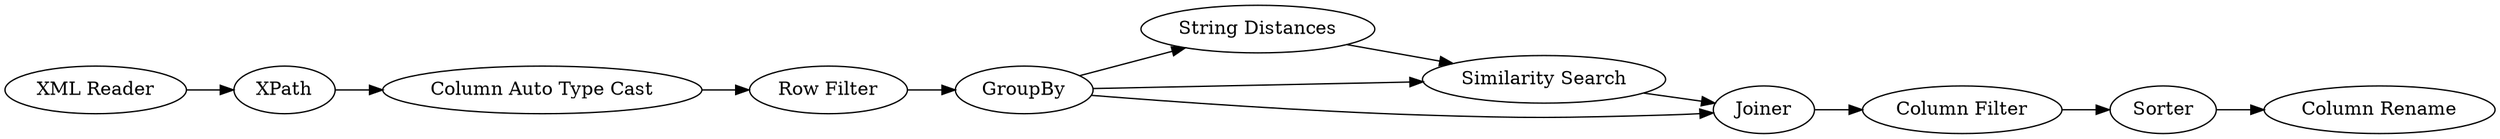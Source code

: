 digraph {
	12 -> 11
	7 -> 8
	1 -> 4
	4 -> 5
	10 -> 12
	8 -> 10
	6 -> 10
	6 -> 7
	5 -> 9
	11 -> 13
	9 -> 6
	6 -> 8
	5 [label="Column Auto Type Cast"]
	13 [label="Column Rename"]
	1 [label="XML Reader"]
	7 [label="String Distances"]
	9 [label="Row Filter"]
	11 [label=Sorter]
	4 [label=XPath]
	6 [label=GroupBy]
	8 [label="Similarity Search"]
	12 [label="Column Filter"]
	10 [label=Joiner]
	rankdir=LR
}
